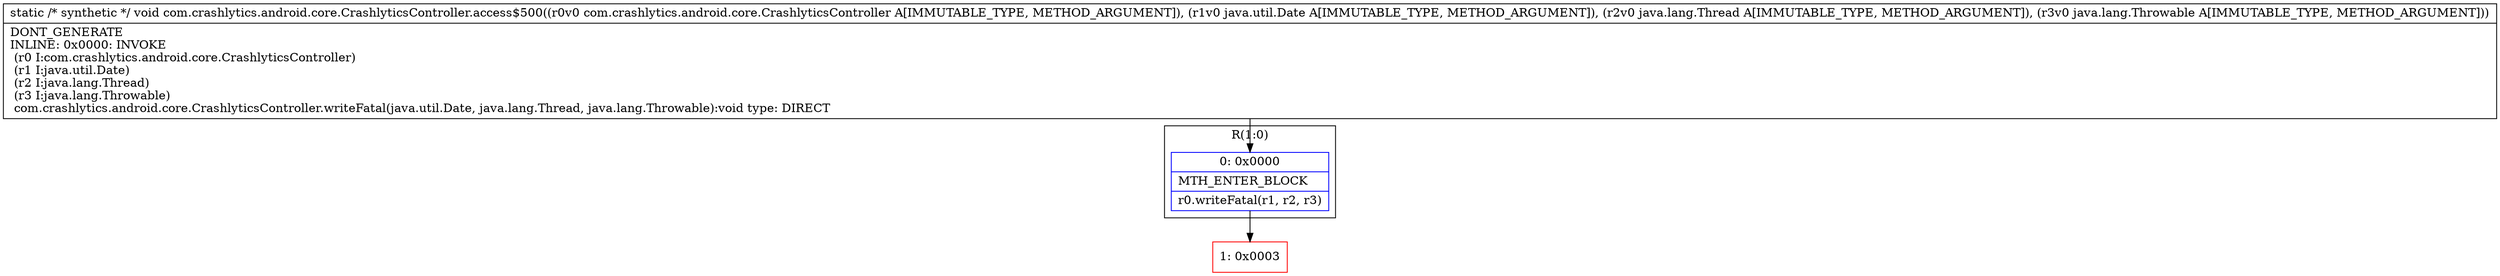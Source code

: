 digraph "CFG forcom.crashlytics.android.core.CrashlyticsController.access$500(Lcom\/crashlytics\/android\/core\/CrashlyticsController;Ljava\/util\/Date;Ljava\/lang\/Thread;Ljava\/lang\/Throwable;)V" {
subgraph cluster_Region_2038626634 {
label = "R(1:0)";
node [shape=record,color=blue];
Node_0 [shape=record,label="{0\:\ 0x0000|MTH_ENTER_BLOCK\l|r0.writeFatal(r1, r2, r3)\l}"];
}
Node_1 [shape=record,color=red,label="{1\:\ 0x0003}"];
MethodNode[shape=record,label="{static \/* synthetic *\/ void com.crashlytics.android.core.CrashlyticsController.access$500((r0v0 com.crashlytics.android.core.CrashlyticsController A[IMMUTABLE_TYPE, METHOD_ARGUMENT]), (r1v0 java.util.Date A[IMMUTABLE_TYPE, METHOD_ARGUMENT]), (r2v0 java.lang.Thread A[IMMUTABLE_TYPE, METHOD_ARGUMENT]), (r3v0 java.lang.Throwable A[IMMUTABLE_TYPE, METHOD_ARGUMENT]))  | DONT_GENERATE\lINLINE: 0x0000: INVOKE  \l  (r0 I:com.crashlytics.android.core.CrashlyticsController)\l  (r1 I:java.util.Date)\l  (r2 I:java.lang.Thread)\l  (r3 I:java.lang.Throwable)\l com.crashlytics.android.core.CrashlyticsController.writeFatal(java.util.Date, java.lang.Thread, java.lang.Throwable):void type: DIRECT\l}"];
MethodNode -> Node_0;
Node_0 -> Node_1;
}

